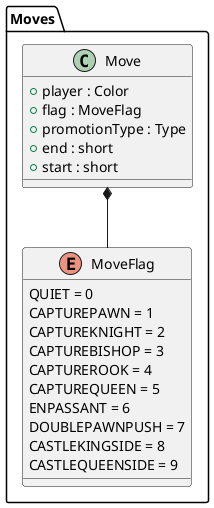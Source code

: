 @startuml

skinparam backgroundcolor transparent

/' Objects '/

namespace Moves {
	enum MoveFlag {
		QUIET = 0
                CAPTUREPAWN = 1
                CAPTUREKNIGHT = 2
                CAPTUREBISHOP = 3
                CAPTUREROOK = 4
                CAPTUREQUEEN = 5
                ENPASSANT = 6
                DOUBLEPAWNPUSH = 7
                CASTLEKINGSIDE = 8
                CASTLEQUEENSIDE = 9
	}

	class Move {
		+player : Color
		+flag : MoveFlag
		+promotionType : Type
		+end : short
		+start : short
	}
}





/' Inheritance relationships '/




/' Aggregation relationships '/

Moves.Move *-- Moves.MoveFlag






/' Nested objects '/



@enduml
